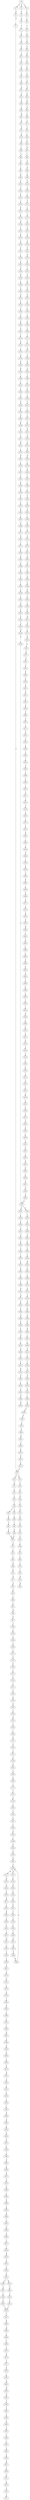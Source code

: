 strict digraph  {
	S0 -> S1 [ label = K ];
	S0 -> S2 [ label = S ];
	S0 -> S3 [ label = P ];
	S1 -> S4 [ label = D ];
	S2 -> S5 [ label = S ];
	S3 -> S6 [ label = Y ];
	S4 -> S7 [ label = E ];
	S5 -> S8 [ label = G ];
	S6 -> S9 [ label = T ];
	S7 -> S10 [ label = P ];
	S8 -> S11 [ label = V ];
	S9 -> S12 [ label = G ];
	S10 -> S13 [ label = K ];
	S10 -> S14 [ label = Q ];
	S11 -> S15 [ label = V ];
	S12 -> S16 [ label = V ];
	S13 -> S17 [ label = N ];
	S14 -> S18 [ label = V ];
	S15 -> S19 [ label = V ];
	S16 -> S20 [ label = P ];
	S17 -> S21 [ label = F ];
	S18 -> S22 [ label = D ];
	S19 -> S23 [ label = G ];
	S20 -> S24 [ label = E ];
	S21 -> S25 [ label = C ];
	S22 -> S26 [ label = M ];
	S23 -> S27 [ label = Y ];
	S24 -> S28 [ label = H ];
	S25 -> S29 [ label = Y ];
	S26 -> S30 [ label = S ];
	S27 -> S31 [ label = S ];
	S28 -> S32 [ label = A ];
	S29 -> S33 [ label = T ];
	S29 -> S34 [ label = I ];
	S30 -> S35 [ label = H ];
	S31 -> S36 [ label = K ];
	S32 -> S37 [ label = K ];
	S33 -> S38 [ label = L ];
	S34 -> S39 [ label = L ];
	S35 -> S40 [ label = R ];
	S36 -> S41 [ label = L ];
	S37 -> S42 [ label = A ];
	S38 -> S43 [ label = C ];
	S39 -> S44 [ label = C ];
	S40 -> S45 [ label = A ];
	S41 -> S46 [ label = L ];
	S42 -> S47 [ label = G ];
	S43 -> S48 [ label = C ];
	S44 -> S49 [ label = C ];
	S45 -> S50 [ label = D ];
	S46 -> S51 [ label = H ];
	S47 -> S52 [ label = R ];
	S48 -> S53 [ label = K ];
	S49 -> S53 [ label = K ];
	S50 -> S54 [ label = E ];
	S51 -> S55 [ label = G ];
	S52 -> S56 [ label = K ];
	S53 -> S57 [ label = G ];
	S54 -> S58 [ label = L ];
	S55 -> S59 [ label = D ];
	S56 -> S60 [ label = M ];
	S57 -> S61 [ label = C ];
	S58 -> S62 [ label = V ];
	S59 -> S63 [ label = F ];
	S60 -> S64 [ label = M ];
	S61 -> S65 [ label = Y ];
	S62 -> S66 [ label = I ];
	S63 -> S67 [ label = M ];
	S64 -> S68 [ label = A ];
	S65 -> S69 [ label = H ];
	S66 -> S70 [ label = T ];
	S67 -> S71 [ label = E ];
	S68 -> S72 [ label = T ];
	S69 -> S73 [ label = R ];
	S70 -> S74 [ label = I ];
	S71 -> S75 [ label = K ];
	S72 -> S76 [ label = A ];
	S73 -> S77 [ label = D ];
	S74 -> S78 [ label = R ];
	S75 -> S79 [ label = E ];
	S76 -> S80 [ label = L ];
	S77 -> S81 [ label = F ];
	S78 -> S82 [ label = M ];
	S79 -> S83 [ label = N ];
	S80 -> S84 [ label = G ];
	S81 -> S85 [ label = H ];
	S83 -> S86 [ label = A ];
	S84 -> S87 [ label = M ];
	S85 -> S88 [ label = S ];
	S86 -> S89 [ label = A ];
	S87 -> S90 [ label = Y ];
	S88 -> S91 [ label = A ];
	S89 -> S92 [ label = V ];
	S90 -> S93 [ label = G ];
	S91 -> S94 [ label = M ];
	S92 -> S95 [ label = L ];
	S93 -> S96 [ label = R ];
	S94 -> S97 [ label = F ];
	S95 -> S98 [ label = R ];
	S96 -> S99 [ label = H ];
	S97 -> S100 [ label = V ];
	S98 -> S101 [ label = F ];
	S99 -> S102 [ label = S ];
	S100 -> S103 [ label = G ];
	S101 -> S104 [ label = V ];
	S102 -> S105 [ label = A ];
	S103 -> S106 [ label = A ];
	S104 -> S107 [ label = S ];
	S105 -> S108 [ label = I ];
	S106 -> S109 [ label = G ];
	S107 -> S110 [ label = V ];
	S108 -> S111 [ label = Y ];
	S109 -> S112 [ label = C ];
	S110 -> S113 [ label = P ];
	S111 -> S114 [ label = L ];
	S112 -> S115 [ label = E ];
	S113 -> S116 [ label = L ];
	S114 -> S117 [ label = A ];
	S115 -> S118 [ label = D ];
	S116 -> S119 [ label = G ];
	S117 -> S120 [ label = T ];
	S118 -> S121 [ label = S ];
	S119 -> S122 [ label = T ];
	S120 -> S123 [ label = R ];
	S121 -> S124 [ label = P ];
	S122 -> S125 [ label = K ];
	S123 -> S126 [ label = Q ];
	S124 -> S127 [ label = C ];
	S125 -> S128 [ label = S ];
	S126 -> S129 [ label = Q ];
	S127 -> S130 [ label = E ];
	S128 -> S131 [ label = A ];
	S129 -> S132 [ label = F ];
	S130 -> S133 [ label = R ];
	S131 -> S134 [ label = I ];
	S132 -> S135 [ label = N ];
	S133 -> S136 [ label = R ];
	S134 -> S137 [ label = L ];
	S135 -> S138 [ label = R ];
	S136 -> S139 [ label = L ];
	S137 -> S140 [ label = E ];
	S138 -> S141 [ label = V ];
	S139 -> S142 [ label = R ];
	S140 -> S143 [ label = R ];
	S141 -> S144 [ label = P ];
	S142 -> S145 [ label = S ];
	S143 -> S146 [ label = L ];
	S144 -> S147 [ label = R ];
	S145 -> S148 [ label = I ];
	S146 -> S149 [ label = Y ];
	S147 -> S150 [ label = D ];
	S148 -> S151 [ label = K ];
	S149 -> S152 [ label = H ];
	S150 -> S153 [ label = W ];
	S151 -> S154 [ label = G ];
	S152 -> S155 [ label = V ];
	S153 -> S156 [ label = S ];
	S154 -> S157 [ label = N ];
	S155 -> S158 [ label = T ];
	S156 -> S159 [ label = L ];
	S157 -> S160 [ label = E ];
	S158 -> S161 [ label = T ];
	S159 -> S162 [ label = Y ];
	S160 -> S163 [ label = D ];
	S161 -> S164 [ label = K ];
	S162 -> S165 [ label = Q ];
	S163 -> S166 [ label = V ];
	S164 -> S167 [ label = S ];
	S165 -> S168 [ label = S ];
	S166 -> S169 [ label = K ];
	S167 -> S170 [ label = P ];
	S168 -> S171 [ label = V ];
	S169 -> S172 [ label = Y ];
	S170 -> S173 [ label = E ];
	S171 -> S174 [ label = V ];
	S172 -> S175 [ label = Y ];
	S173 -> S176 [ label = I ];
	S174 -> S177 [ label = N ];
	S175 -> S178 [ label = K ];
	S176 -> S179 [ label = Q ];
	S177 -> S180 [ label = E ];
	S178 -> S181 [ label = L ];
	S179 -> S182 [ label = E ];
	S180 -> S183 [ label = H ];
	S181 -> S184 [ label = V ];
	S182 -> S185 [ label = R ];
	S183 -> S186 [ label = G ];
	S184 -> S187 [ label = A ];
	S185 -> S188 [ label = I ];
	S186 -> S189 [ label = S ];
	S187 -> S190 [ label = L ];
	S188 -> S191 [ label = Y ];
	S189 -> S192 [ label = I ];
	S190 -> S193 [ label = K ];
	S191 -> S194 [ label = I ];
	S192 -> S195 [ label = A ];
	S193 -> S196 [ label = V ];
	S194 -> S197 [ label = A ];
	S195 -> S198 [ label = A ];
	S196 -> S199 [ label = K ];
	S197 -> S200 [ label = D ];
	S198 -> S201 [ label = L ];
	S199 -> S202 [ label = K ];
	S200 -> S203 [ label = G ];
	S201 -> S204 [ label = I ];
	S202 -> S205 [ label = R ];
	S203 -> S206 [ label = N ];
	S204 -> S207 [ label = L ];
	S205 -> S208 [ label = K ];
	S206 -> S209 [ label = H ];
	S207 -> S210 [ label = E ];
	S208 -> S211 [ label = K ];
	S208 -> S212 [ label = H ];
	S209 -> S213 [ label = A ];
	S210 -> S214 [ label = N ];
	S211 -> S215 [ label = A ];
	S212 -> S216 [ label = K ];
	S213 -> S217 [ label = C ];
	S214 -> S218 [ label = W ];
	S215 -> S219 [ label = G ];
	S216 -> S220 [ label = N ];
	S217 -> S221 [ label = H ];
	S218 -> S222 [ label = G ];
	S219 -> S223 [ label = G ];
	S220 -> S224 [ label = K ];
	S221 -> S225 [ label = I ];
	S222 -> S226 [ label = D ];
	S223 -> S227 [ label = R ];
	S224 -> S228 [ label = K ];
	S225 -> S229 [ label = N ];
	S226 -> S230 [ label = W ];
	S227 -> S231 [ label = L ];
	S228 -> S232 [ label = P ];
	S229 -> S233 [ label = L ];
	S230 -> S234 [ label = L ];
	S231 -> S235 [ label = R ];
	S232 -> S236 [ label = T ];
	S233 -> S237 [ label = V ];
	S234 -> S238 [ label = D ];
	S235 -> S239 [ label = L ];
	S236 -> S240 [ label = T ];
	S237 -> S241 [ label = P ];
	S238 -> S242 [ label = L ];
	S239 -> S243 [ label = V ];
	S240 -> S244 [ label = Y ];
	S241 -> S245 [ label = K ];
	S242 -> S246 [ label = I ];
	S243 -> S247 [ label = L ];
	S244 -> S248 [ label = S ];
	S245 -> S249 [ label = D ];
	S246 -> S250 [ label = I ];
	S247 -> S251 [ label = H ];
	S248 -> S252 [ label = K ];
	S249 -> S253 [ label = S ];
	S250 -> S254 [ label = T ];
	S251 -> S255 [ label = L ];
	S252 -> S256 [ label = K ];
	S253 -> S257 [ label = E ];
	S254 -> S258 [ label = S ];
	S255 -> S259 [ label = T ];
	S256 -> S260 [ label = K ];
	S257 -> S261 [ label = R ];
	S258 -> S262 [ label = G ];
	S259 -> S263 [ label = S ];
	S260 -> S264 [ label = R ];
	S261 -> S265 [ label = L ];
	S262 -> S266 [ label = I ];
	S263 -> S267 [ label = E ];
	S264 -> S208 [ label = K ];
	S265 -> S268 [ label = A ];
	S266 -> S269 [ label = E ];
	S267 -> S270 [ label = K ];
	S268 -> S271 [ label = S ];
	S269 -> S272 [ label = L ];
	S270 -> S273 [ label = Q ];
	S271 -> S274 [ label = K ];
	S272 -> S275 [ label = G ];
	S273 -> S276 [ label = I ];
	S274 -> S277 [ label = V ];
	S275 -> S278 [ label = Y ];
	S276 -> S279 [ label = N ];
	S277 -> S280 [ label = T ];
	S278 -> S281 [ label = Y ];
	S279 -> S282 [ label = Y ];
	S280 -> S283 [ label = A ];
	S281 -> S284 [ label = D ];
	S282 -> S285 [ label = D ];
	S283 -> S286 [ label = G ];
	S284 -> S287 [ label = M ];
	S285 -> S288 [ label = S ];
	S286 -> S289 [ label = S ];
	S287 -> S290 [ label = T ];
	S288 -> S291 [ label = L ];
	S289 -> S292 [ label = T ];
	S290 -> S293 [ label = N ];
	S291 -> S294 [ label = T ];
	S292 -> S295 [ label = I ];
	S293 -> S296 [ label = R ];
	S294 -> S297 [ label = R ];
	S295 -> S298 [ label = G ];
	S296 -> S299 [ label = D ];
	S297 -> S300 [ label = G ];
	S298 -> S301 [ label = I ];
	S299 -> S302 [ label = F ];
	S300 -> S303 [ label = D ];
	S301 -> S304 [ label = D ];
	S302 -> S305 [ label = L ];
	S303 -> S306 [ label = E ];
	S304 -> S307 [ label = S ];
	S305 -> S308 [ label = E ];
	S306 -> S309 [ label = L ];
	S307 -> S310 [ label = C ];
	S308 -> S311 [ label = R ];
	S309 -> S312 [ label = Q ];
	S310 -> S313 [ label = V ];
	S311 -> S314 [ label = K ];
	S312 -> S315 [ label = K ];
	S313 -> S316 [ label = W ];
	S314 -> S317 [ label = S ];
	S315 -> S318 [ label = G ];
	S316 -> S319 [ label = D ];
	S317 -> S320 [ label = M ];
	S318 -> S321 [ label = A ];
	S319 -> S322 [ label = D ];
	S320 -> S323 [ label = K ];
	S321 -> S324 [ label = F ];
	S322 -> S325 [ label = Q ];
	S322 -> S326 [ label = N ];
	S323 -> S327 [ label = N ];
	S324 -> S328 [ label = I ];
	S325 -> S329 [ label = L ];
	S326 -> S330 [ label = L ];
	S327 -> S331 [ label = N ];
	S328 -> S332 [ label = L ];
	S329 -> S333 [ label = T ];
	S330 -> S334 [ label = A ];
	S331 -> S335 [ label = T ];
	S332 -> S336 [ label = R ];
	S333 -> S337 [ label = A ];
	S334 -> S338 [ label = A ];
	S335 -> S339 [ label = K ];
	S336 -> S340 [ label = Q ];
	S337 -> S341 [ label = G ];
	S338 -> S342 [ label = G ];
	S339 -> S343 [ label = K ];
	S340 -> S344 [ label = Q ];
	S341 -> S345 [ label = A ];
	S342 -> S346 [ label = G ];
	S343 -> S347 [ label = N ];
	S344 -> S348 [ label = D ];
	S345 -> S349 [ label = Y ];
	S346 -> S350 [ label = F ];
	S347 -> S351 [ label = R ];
	S348 -> S352 [ label = P ];
	S349 -> S353 [ label = T ];
	S350 -> S354 [ label = K ];
	S351 -> S355 [ label = S ];
	S352 -> S356 [ label = P ];
	S353 -> S357 [ label = L ];
	S354 -> S358 [ label = M ];
	S355 -> S359 [ label = N ];
	S356 -> S360 [ label = I ];
	S357 -> S361 [ label = Q ];
	S358 -> S362 [ label = E ];
	S359 -> S363 [ label = V ];
	S360 -> S364 [ label = G ];
	S361 -> S365 [ label = L ];
	S362 -> S366 [ label = L ];
	S363 -> S367 [ label = S ];
	S364 -> S368 [ label = E ];
	S365 -> S369 [ label = I ];
	S366 -> S370 [ label = F ];
	S367 -> S371 [ label = L ];
	S368 -> S372 [ label = K ];
	S369 -> S373 [ label = K ];
	S370 -> S374 [ label = K ];
	S371 -> S375 [ label = N ];
	S372 -> S376 [ label = D ];
	S373 -> S377 [ label = D ];
	S374 -> S378 [ label = G ];
	S375 -> S379 [ label = F ];
	S376 -> S380 [ label = Q ];
	S377 -> S381 [ label = E ];
	S378 -> S382 [ label = M ];
	S379 -> S383 [ label = A ];
	S380 -> S384 [ label = I ];
	S381 -> S385 [ label = V ];
	S382 -> S386 [ label = R ];
	S383 -> S387 [ label = S ];
	S384 -> S388 [ label = K ];
	S385 -> S389 [ label = H ];
	S386 -> S390 [ label = K ];
	S387 -> S391 [ label = V ];
	S388 -> S392 [ label = A ];
	S389 -> S393 [ label = S ];
	S390 -> S394 [ label = D ];
	S391 -> S395 [ label = P ];
	S392 -> S396 [ label = K ];
	S393 -> S397 [ label = S ];
	S394 -> S398 [ label = D ];
	S395 -> S399 [ label = I ];
	S396 -> S400 [ label = V ];
	S397 -> S401 [ label = N ];
	S398 -> S402 [ label = I ];
	S399 -> S403 [ label = G ];
	S400 -> S404 [ label = N ];
	S401 -> S405 [ label = L ];
	S402 -> S406 [ label = T ];
	S403 -> S407 [ label = L ];
	S404 -> S408 [ label = E ];
	S405 -> S409 [ label = Q ];
	S406 -> S410 [ label = Q ];
	S407 -> S411 [ label = T ];
	S408 -> S412 [ label = I ];
	S409 -> S413 [ label = F ];
	S410 -> S414 [ label = V ];
	S411 -> S415 [ label = S ];
	S412 -> S416 [ label = T ];
	S413 -> S417 [ label = L ];
	S414 -> S418 [ label = L ];
	S415 -> S419 [ label = S ];
	S416 -> S420 [ label = D ];
	S417 -> S421 [ label = R ];
	S418 -> S422 [ label = L ];
	S419 -> S423 [ label = L ];
	S420 -> S424 [ label = S ];
	S421 -> S425 [ label = D ];
	S422 -> S426 [ label = N ];
	S423 -> S427 [ label = L ];
	S424 -> S428 [ label = P ];
	S425 -> S429 [ label = I ];
	S426 -> S430 [ label = K ];
	S427 -> S431 [ label = S ];
	S428 -> S432 [ label = E ];
	S429 -> S433 [ label = T ];
	S430 -> S434 [ label = E ];
	S431 -> S435 [ label = R ];
	S432 -> S436 [ label = V ];
	S432 -> S437 [ label = G ];
	S433 -> S438 [ label = H ];
	S434 -> S439 [ label = I ];
	S435 -> S440 [ label = I ];
	S436 -> S441 [ label = E ];
	S437 -> S442 [ label = E ];
	S438 -> S443 [ label = W ];
	S439 -> S444 [ label = Q ];
	S440 -> S445 [ label = S ];
	S441 -> S446 [ label = L ];
	S442 -> S447 [ label = L ];
	S444 -> S448 [ label = D ];
	S445 -> S449 [ label = G ];
	S446 -> S450 [ label = T ];
	S447 -> S451 [ label = T ];
	S448 -> S452 [ label = K ];
	S449 -> S453 [ label = I ];
	S450 -> S454 [ label = I ];
	S451 -> S454 [ label = I ];
	S452 -> S455 [ label = L ];
	S453 -> S456 [ label = T ];
	S454 -> S457 [ label = T ];
	S455 -> S458 [ label = D ];
	S456 -> S459 [ label = T ];
	S457 -> S460 [ label = K ];
	S458 -> S461 [ label = R ];
	S459 -> S462 [ label = K ];
	S460 -> S463 [ label = G ];
	S461 -> S464 [ label = V ];
	S462 -> S465 [ label = I ];
	S463 -> S466 [ label = T ];
	S464 -> S467 [ label = K ];
	S465 -> S468 [ label = P ];
	S466 -> S469 [ label = L ];
	S467 -> S470 [ label = D ];
	S468 -> S471 [ label = D ];
	S469 -> S472 [ label = T ];
	S470 -> S473 [ label = E ];
	S471 -> S474 [ label = I ];
	S472 -> S475 [ label = K ];
	S473 -> S10 [ label = P ];
	S474 -> S476 [ label = D ];
	S475 -> S477 [ label = V ];
	S476 -> S478 [ label = D ];
	S477 -> S479 [ label = F ];
	S478 -> S480 [ label = M ];
	S479 -> S481 [ label = I ];
	S480 -> S482 [ label = I ];
	S481 -> S483 [ label = Q ];
	S482 -> S484 [ label = H ];
	S483 -> S485 [ label = M ];
	S484 -> S486 [ label = L ];
	S485 -> S487 [ label = K ];
	S486 -> S488 [ label = T ];
	S487 -> S489 [ label = T ];
	S488 -> S490 [ label = D ];
	S489 -> S491 [ label = T ];
	S490 -> S492 [ label = K ];
	S491 -> S493 [ label = T ];
	S492 -> S494 [ label = N ];
	S493 -> S495 [ label = G ];
	S494 -> S496 [ label = Y ];
	S495 -> S497 [ label = G ];
	S496 -> S498 [ label = G ];
	S497 -> S499 [ label = C ];
	S498 -> S500 [ label = L ];
	S499 -> S501 [ label = I ];
	S500 -> S502 [ label = Y ];
	S501 -> S503 [ label = A ];
	S502 -> S504 [ label = V ];
	S503 -> S505 [ label = S ];
	S504 -> S506 [ label = N ];
	S505 -> S507 [ label = R ];
	S506 -> S508 [ label = L ];
	S507 -> S509 [ label = F ];
	S508 -> S510 [ label = K ];
	S509 -> S511 [ label = P ];
	S510 -> S512 [ label = P ];
	S511 -> S513 [ label = L ];
	S512 -> S514 [ label = K ];
	S513 -> S515 [ label = A ];
	S514 -> S516 [ label = D ];
	S515 -> S517 [ label = R ];
	S516 -> S518 [ label = V ];
	S518 -> S519 [ label = I ];
	S519 -> S520 [ label = K ];
	S520 -> S521 [ label = T ];
	S521 -> S522 [ label = A ];
	S522 -> S523 [ label = C ];
	S523 -> S524 [ label = K ];
	S524 -> S525 [ label = L ];
	S525 -> S526 [ label = V ];
	S526 -> S527 [ label = S ];
	S527 -> S528 [ label = G ];
	S528 -> S529 [ label = S ];
	S529 -> S530 [ label = V ];
	S530 -> S531 [ label = L ];
	S531 -> S532 [ label = G ];
	S532 -> S533 [ label = L ];
	S533 -> S534 [ label = D ];
	S534 -> S535 [ label = Q ];
	S535 -> S536 [ label = V ];
	S536 -> S537 [ label = V ];
	S537 -> S538 [ label = W ];
	S538 -> S539 [ label = D ];
	S539 -> S322 [ label = D ];
}
